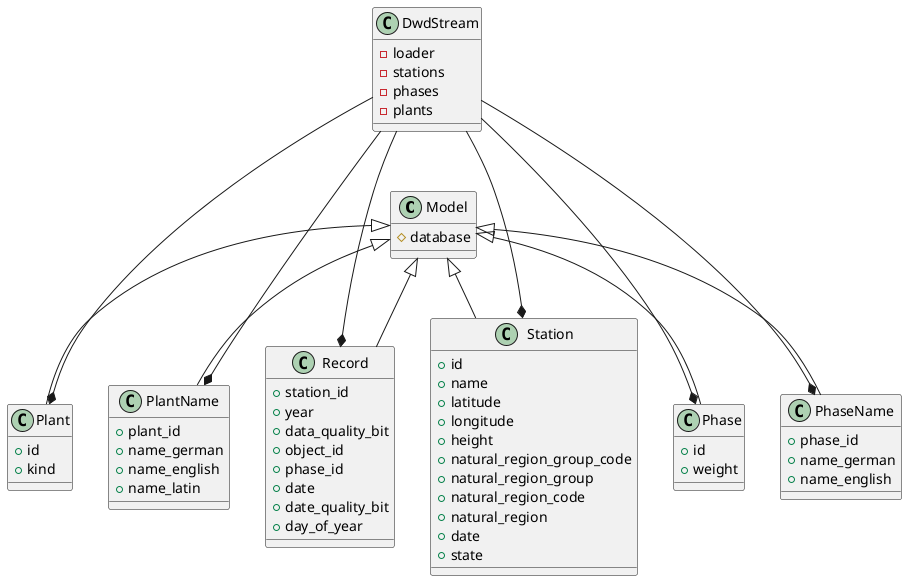 @startuml diagram
' skinparam linetype ortho

class Model {
    # database
}

class Station {
    + id
    + name
    + latitude
    + longitude
    + height
    + natural_region_group_code
    + natural_region_group
    + natural_region_code
    + natural_region
    + date
    + state
}

class Phase {
    + id
    + weight
}

class PhaseName {
    + phase_id
    + name_german
    + name_english
}

class Plant {
    + id
    + kind
}

class PlantName {
    + plant_id
    + name_german
    + name_english
    + name_latin
}

class Record {
    + station_id
    + year
    + data_quality_bit
    + object_id
    + phase_id
    + date
    + date_quality_bit
    + day_of_year
}

Model <|-- Station
Model <|-- Phase
Model <|-- PhaseName
Model <|-- Plant
Model <|-- PlantName
Model <|-- Record

class DwdStream {
    - loader
    - stations
    - phases
    - plants
}

DwdStream ---* Station
DwdStream ---* Phase
DwdStream ---* PhaseName
DwdStream ---* Plant
DwdStream ---* PlantName
DwdStream ---* Record

@enduml

